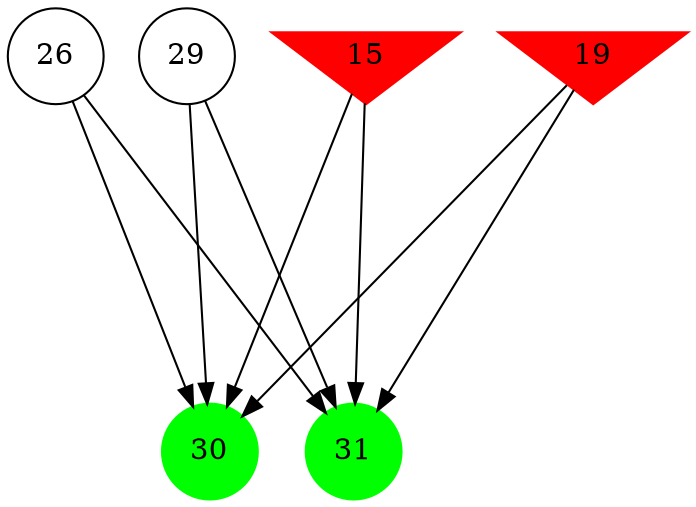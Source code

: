 digraph brain {
	ranksep=2.0;
	15 [shape=invtriangle,style=filled,color=red];
	19 [shape=invtriangle,style=filled,color=red];
	26 [shape=circle,color=black];
	29 [shape=circle,color=black];
	30 [shape=circle,style=filled,color=green];
	31 [shape=circle,style=filled,color=green];
	29	->	31;
	29	->	30;
	15	->	31;
	15	->	30;
	19	->	31;
	19	->	30;
	26	->	31;
	26	->	30;
	{ rank=same; 15; 19; }
	{ rank=same; 26; 29; }
	{ rank=same; 30; 31; }
}
